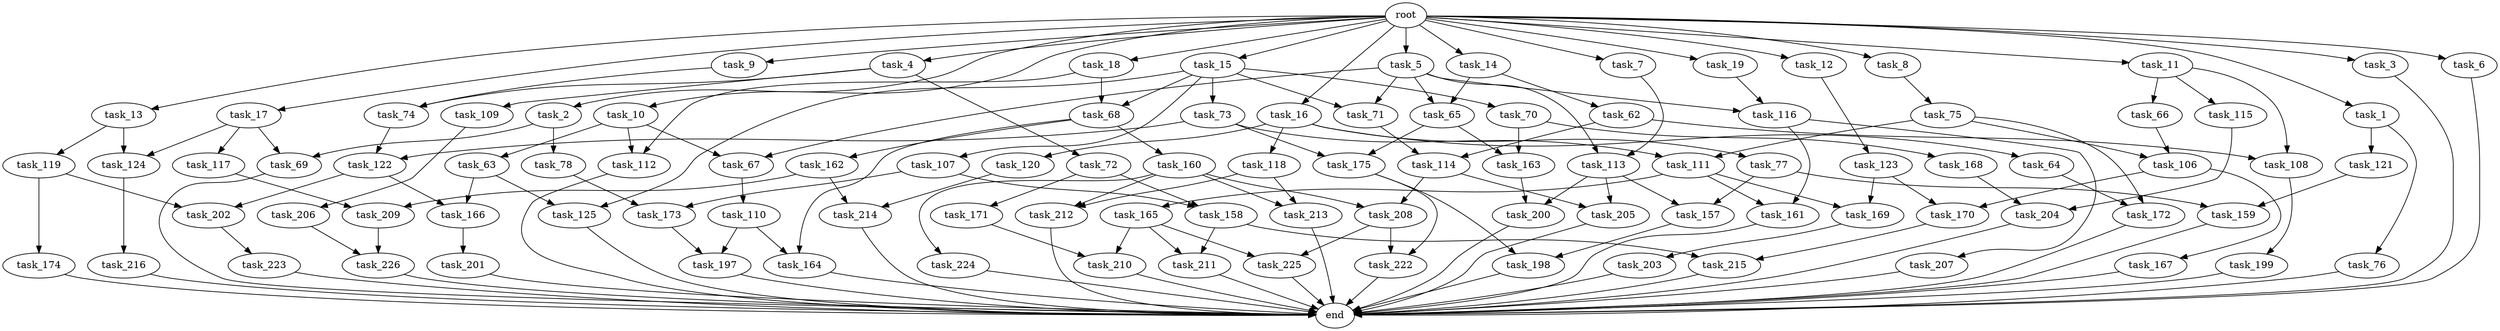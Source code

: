 digraph G {
  task_11 [size="2.048000"];
  task_175 [size="3109556322.304000"];
  task_171 [size="429496729.600000"];
  task_64 [size="68719476.736000"];
  task_17 [size="2.048000"];
  task_202 [size="2147483648.000000"];
  task_112 [size="910533066.752000"];
  task_69 [size="996432412.672000"];
  task_174 [size="1717986918.400000"];
  task_209 [size="1666447310.848000"];
  task_113 [size="1941325217.792000"];
  task_199 [size="154618822.656000"];
  task_73 [size="154618822.656000"];
  task_124 [size="2233382993.920000"];
  task_197 [size="343597383.680000"];
  task_224 [size="68719476.736000"];
  task_7 [size="2.048000"];
  task_109 [size="841813590.016000"];
  task_67 [size="1941325217.792000"];
  task_158 [size="1271310319.616000"];
  task_214 [size="1116691496.960000"];
  task_157 [size="773094113.280000"];
  task_205 [size="1872605741.056000"];
  task_216 [size="429496729.600000"];
  task_115 [size="1099511627.776000"];
  task_172 [size="309237645.312000"];
  end [size="0.000000"];
  task_206 [size="841813590.016000"];
  task_203 [size="1717986918.400000"];
  task_63 [size="841813590.016000"];
  task_164 [size="910533066.752000"];
  task_107 [size="154618822.656000"];
  task_72 [size="841813590.016000"];
  task_118 [size="68719476.736000"];
  task_121 [size="274877906.944000"];
  task_198 [size="704374636.544000"];
  task_170 [size="1116691496.960000"];
  task_3 [size="2.048000"];
  task_207 [size="274877906.944000"];
  task_14 [size="2.048000"];
  task_62 [size="429496729.600000"];
  task_125 [size="584115552.256000"];
  task_119 [size="1391569403.904000"];
  task_225 [size="1116691496.960000"];
  task_215 [size="893353197.568000"];
  task_108 [size="1941325217.792000"];
  task_120 [size="68719476.736000"];
  task_9 [size="2.048000"];
  task_8 [size="2.048000"];
  task_75 [size="618475290.624000"];
  root [size="0.000000"];
  task_212 [size="1168231104.512000"];
  task_161 [size="1666447310.848000"];
  task_165 [size="1391569403.904000"];
  task_4 [size="2.048000"];
  task_70 [size="154618822.656000"];
  task_65 [size="1529008357.376000"];
  task_78 [size="154618822.656000"];
  task_19 [size="2.048000"];
  task_13 [size="2.048000"];
  task_66 [size="1099511627.776000"];
  task_210 [size="1941325217.792000"];
  task_5 [size="2.048000"];
  task_169 [size="2233382993.920000"];
  task_204 [size="1666447310.848000"];
  task_200 [size="584115552.256000"];
  task_6 [size="2.048000"];
  task_122 [size="2336462209.024000"];
  task_116 [size="2491081031.680000"];
  task_16 [size="2.048000"];
  task_201 [size="154618822.656000"];
  task_106 [size="996432412.672000"];
  task_117 [size="841813590.016000"];
  task_213 [size="1168231104.512000"];
  task_15 [size="2.048000"];
  task_166 [size="858993459.200000"];
  task_10 [size="2.048000"];
  task_110 [size="841813590.016000"];
  task_211 [size="1116691496.960000"];
  task_74 [size="996432412.672000"];
  task_173 [size="910533066.752000"];
  task_160 [size="841813590.016000"];
  task_1 [size="2.048000"];
  task_208 [size="1786706395.136000"];
  task_162 [size="841813590.016000"];
  task_222 [size="549755813.888000"];
  task_159 [size="2336462209.024000"];
  task_68 [size="223338299.392000"];
  task_168 [size="274877906.944000"];
  task_2 [size="2.048000"];
  task_71 [size="1254130450.432000"];
  task_114 [size="1460288880.640000"];
  task_12 [size="2.048000"];
  task_111 [size="1872605741.056000"];
  task_167 [size="274877906.944000"];
  task_163 [size="1666447310.848000"];
  task_123 [size="68719476.736000"];
  task_18 [size="2.048000"];
  task_226 [size="498216206.336000"];
  task_223 [size="154618822.656000"];
  task_77 [size="68719476.736000"];
  task_76 [size="274877906.944000"];

  task_11 -> task_108 [size="536870912.000000"];
  task_11 -> task_66 [size="536870912.000000"];
  task_11 -> task_115 [size="536870912.000000"];
  task_175 -> task_222 [size="134217728.000000"];
  task_175 -> task_198 [size="134217728.000000"];
  task_171 -> task_210 [size="536870912.000000"];
  task_64 -> task_172 [size="75497472.000000"];
  task_17 -> task_69 [size="411041792.000000"];
  task_17 -> task_117 [size="411041792.000000"];
  task_17 -> task_124 [size="411041792.000000"];
  task_202 -> task_223 [size="75497472.000000"];
  task_112 -> end [size="1.000000"];
  task_69 -> end [size="1.000000"];
  task_174 -> end [size="1.000000"];
  task_209 -> task_226 [size="33554432.000000"];
  task_113 -> task_200 [size="75497472.000000"];
  task_113 -> task_157 [size="75497472.000000"];
  task_113 -> task_205 [size="75497472.000000"];
  task_199 -> end [size="1.000000"];
  task_73 -> task_111 [size="838860800.000000"];
  task_73 -> task_122 [size="838860800.000000"];
  task_73 -> task_175 [size="838860800.000000"];
  task_124 -> task_216 [size="209715200.000000"];
  task_197 -> end [size="1.000000"];
  task_224 -> end [size="1.000000"];
  task_7 -> task_113 [size="411041792.000000"];
  task_109 -> task_206 [size="411041792.000000"];
  task_67 -> task_110 [size="411041792.000000"];
  task_158 -> task_215 [size="134217728.000000"];
  task_158 -> task_211 [size="134217728.000000"];
  task_214 -> end [size="1.000000"];
  task_157 -> task_198 [size="209715200.000000"];
  task_205 -> end [size="1.000000"];
  task_216 -> end [size="1.000000"];
  task_115 -> task_204 [size="134217728.000000"];
  task_172 -> end [size="1.000000"];
  task_206 -> task_226 [size="209715200.000000"];
  task_203 -> end [size="1.000000"];
  task_63 -> task_166 [size="209715200.000000"];
  task_63 -> task_125 [size="209715200.000000"];
  task_164 -> end [size="1.000000"];
  task_107 -> task_173 [size="411041792.000000"];
  task_107 -> task_158 [size="411041792.000000"];
  task_72 -> task_171 [size="209715200.000000"];
  task_72 -> task_158 [size="209715200.000000"];
  task_118 -> task_212 [size="536870912.000000"];
  task_118 -> task_213 [size="536870912.000000"];
  task_121 -> task_159 [size="838860800.000000"];
  task_198 -> end [size="1.000000"];
  task_170 -> task_215 [size="301989888.000000"];
  task_3 -> end [size="1.000000"];
  task_207 -> end [size="1.000000"];
  task_14 -> task_65 [size="209715200.000000"];
  task_14 -> task_62 [size="209715200.000000"];
  task_62 -> task_108 [size="411041792.000000"];
  task_62 -> task_114 [size="411041792.000000"];
  task_125 -> end [size="1.000000"];
  task_119 -> task_174 [size="838860800.000000"];
  task_119 -> task_202 [size="838860800.000000"];
  task_225 -> end [size="1.000000"];
  task_215 -> end [size="1.000000"];
  task_108 -> task_199 [size="75497472.000000"];
  task_120 -> task_214 [size="411041792.000000"];
  task_9 -> task_74 [size="75497472.000000"];
  task_8 -> task_75 [size="301989888.000000"];
  task_75 -> task_106 [size="75497472.000000"];
  task_75 -> task_172 [size="75497472.000000"];
  task_75 -> task_111 [size="75497472.000000"];
  root -> task_15 [size="1.000000"];
  root -> task_16 [size="1.000000"];
  root -> task_5 [size="1.000000"];
  root -> task_11 [size="1.000000"];
  root -> task_3 [size="1.000000"];
  root -> task_12 [size="1.000000"];
  root -> task_8 [size="1.000000"];
  root -> task_6 [size="1.000000"];
  root -> task_17 [size="1.000000"];
  root -> task_7 [size="1.000000"];
  root -> task_10 [size="1.000000"];
  root -> task_1 [size="1.000000"];
  root -> task_4 [size="1.000000"];
  root -> task_2 [size="1.000000"];
  root -> task_19 [size="1.000000"];
  root -> task_13 [size="1.000000"];
  root -> task_14 [size="1.000000"];
  root -> task_9 [size="1.000000"];
  root -> task_18 [size="1.000000"];
  task_212 -> end [size="1.000000"];
  task_161 -> end [size="1.000000"];
  task_165 -> task_225 [size="411041792.000000"];
  task_165 -> task_210 [size="411041792.000000"];
  task_165 -> task_211 [size="411041792.000000"];
  task_4 -> task_109 [size="411041792.000000"];
  task_4 -> task_72 [size="411041792.000000"];
  task_4 -> task_74 [size="411041792.000000"];
  task_70 -> task_168 [size="134217728.000000"];
  task_70 -> task_163 [size="134217728.000000"];
  task_65 -> task_163 [size="679477248.000000"];
  task_65 -> task_175 [size="679477248.000000"];
  task_78 -> task_173 [size="33554432.000000"];
  task_19 -> task_116 [size="679477248.000000"];
  task_13 -> task_119 [size="679477248.000000"];
  task_13 -> task_124 [size="679477248.000000"];
  task_66 -> task_106 [size="411041792.000000"];
  task_210 -> end [size="1.000000"];
  task_5 -> task_65 [size="536870912.000000"];
  task_5 -> task_113 [size="536870912.000000"];
  task_5 -> task_67 [size="536870912.000000"];
  task_5 -> task_116 [size="536870912.000000"];
  task_5 -> task_71 [size="536870912.000000"];
  task_169 -> task_203 [size="838860800.000000"];
  task_204 -> end [size="1.000000"];
  task_200 -> end [size="1.000000"];
  task_6 -> end [size="1.000000"];
  task_122 -> task_166 [size="209715200.000000"];
  task_122 -> task_202 [size="209715200.000000"];
  task_116 -> task_161 [size="134217728.000000"];
  task_116 -> task_207 [size="134217728.000000"];
  task_16 -> task_118 [size="33554432.000000"];
  task_16 -> task_77 [size="33554432.000000"];
  task_16 -> task_120 [size="33554432.000000"];
  task_16 -> task_64 [size="33554432.000000"];
  task_201 -> end [size="1.000000"];
  task_106 -> task_167 [size="134217728.000000"];
  task_106 -> task_170 [size="134217728.000000"];
  task_117 -> task_209 [size="679477248.000000"];
  task_213 -> end [size="1.000000"];
  task_15 -> task_68 [size="75497472.000000"];
  task_15 -> task_73 [size="75497472.000000"];
  task_15 -> task_70 [size="75497472.000000"];
  task_15 -> task_107 [size="75497472.000000"];
  task_15 -> task_71 [size="75497472.000000"];
  task_15 -> task_125 [size="75497472.000000"];
  task_166 -> task_201 [size="75497472.000000"];
  task_10 -> task_112 [size="411041792.000000"];
  task_10 -> task_67 [size="411041792.000000"];
  task_10 -> task_63 [size="411041792.000000"];
  task_110 -> task_164 [size="33554432.000000"];
  task_110 -> task_197 [size="33554432.000000"];
  task_211 -> end [size="1.000000"];
  task_74 -> task_122 [size="301989888.000000"];
  task_173 -> task_197 [size="134217728.000000"];
  task_160 -> task_224 [size="33554432.000000"];
  task_160 -> task_212 [size="33554432.000000"];
  task_160 -> task_208 [size="33554432.000000"];
  task_160 -> task_213 [size="33554432.000000"];
  task_1 -> task_121 [size="134217728.000000"];
  task_1 -> task_76 [size="134217728.000000"];
  task_208 -> task_222 [size="134217728.000000"];
  task_208 -> task_225 [size="134217728.000000"];
  task_162 -> task_209 [size="134217728.000000"];
  task_162 -> task_214 [size="134217728.000000"];
  task_222 -> end [size="1.000000"];
  task_159 -> end [size="1.000000"];
  task_68 -> task_164 [size="411041792.000000"];
  task_68 -> task_162 [size="411041792.000000"];
  task_68 -> task_160 [size="411041792.000000"];
  task_168 -> task_204 [size="679477248.000000"];
  task_2 -> task_69 [size="75497472.000000"];
  task_2 -> task_78 [size="75497472.000000"];
  task_71 -> task_114 [size="301989888.000000"];
  task_114 -> task_205 [size="838860800.000000"];
  task_114 -> task_208 [size="838860800.000000"];
  task_12 -> task_123 [size="33554432.000000"];
  task_111 -> task_161 [size="679477248.000000"];
  task_111 -> task_169 [size="679477248.000000"];
  task_111 -> task_165 [size="679477248.000000"];
  task_167 -> end [size="1.000000"];
  task_163 -> task_200 [size="209715200.000000"];
  task_123 -> task_169 [size="411041792.000000"];
  task_123 -> task_170 [size="411041792.000000"];
  task_18 -> task_68 [size="33554432.000000"];
  task_18 -> task_112 [size="33554432.000000"];
  task_226 -> end [size="1.000000"];
  task_223 -> end [size="1.000000"];
  task_77 -> task_157 [size="301989888.000000"];
  task_77 -> task_159 [size="301989888.000000"];
  task_76 -> end [size="1.000000"];
}

